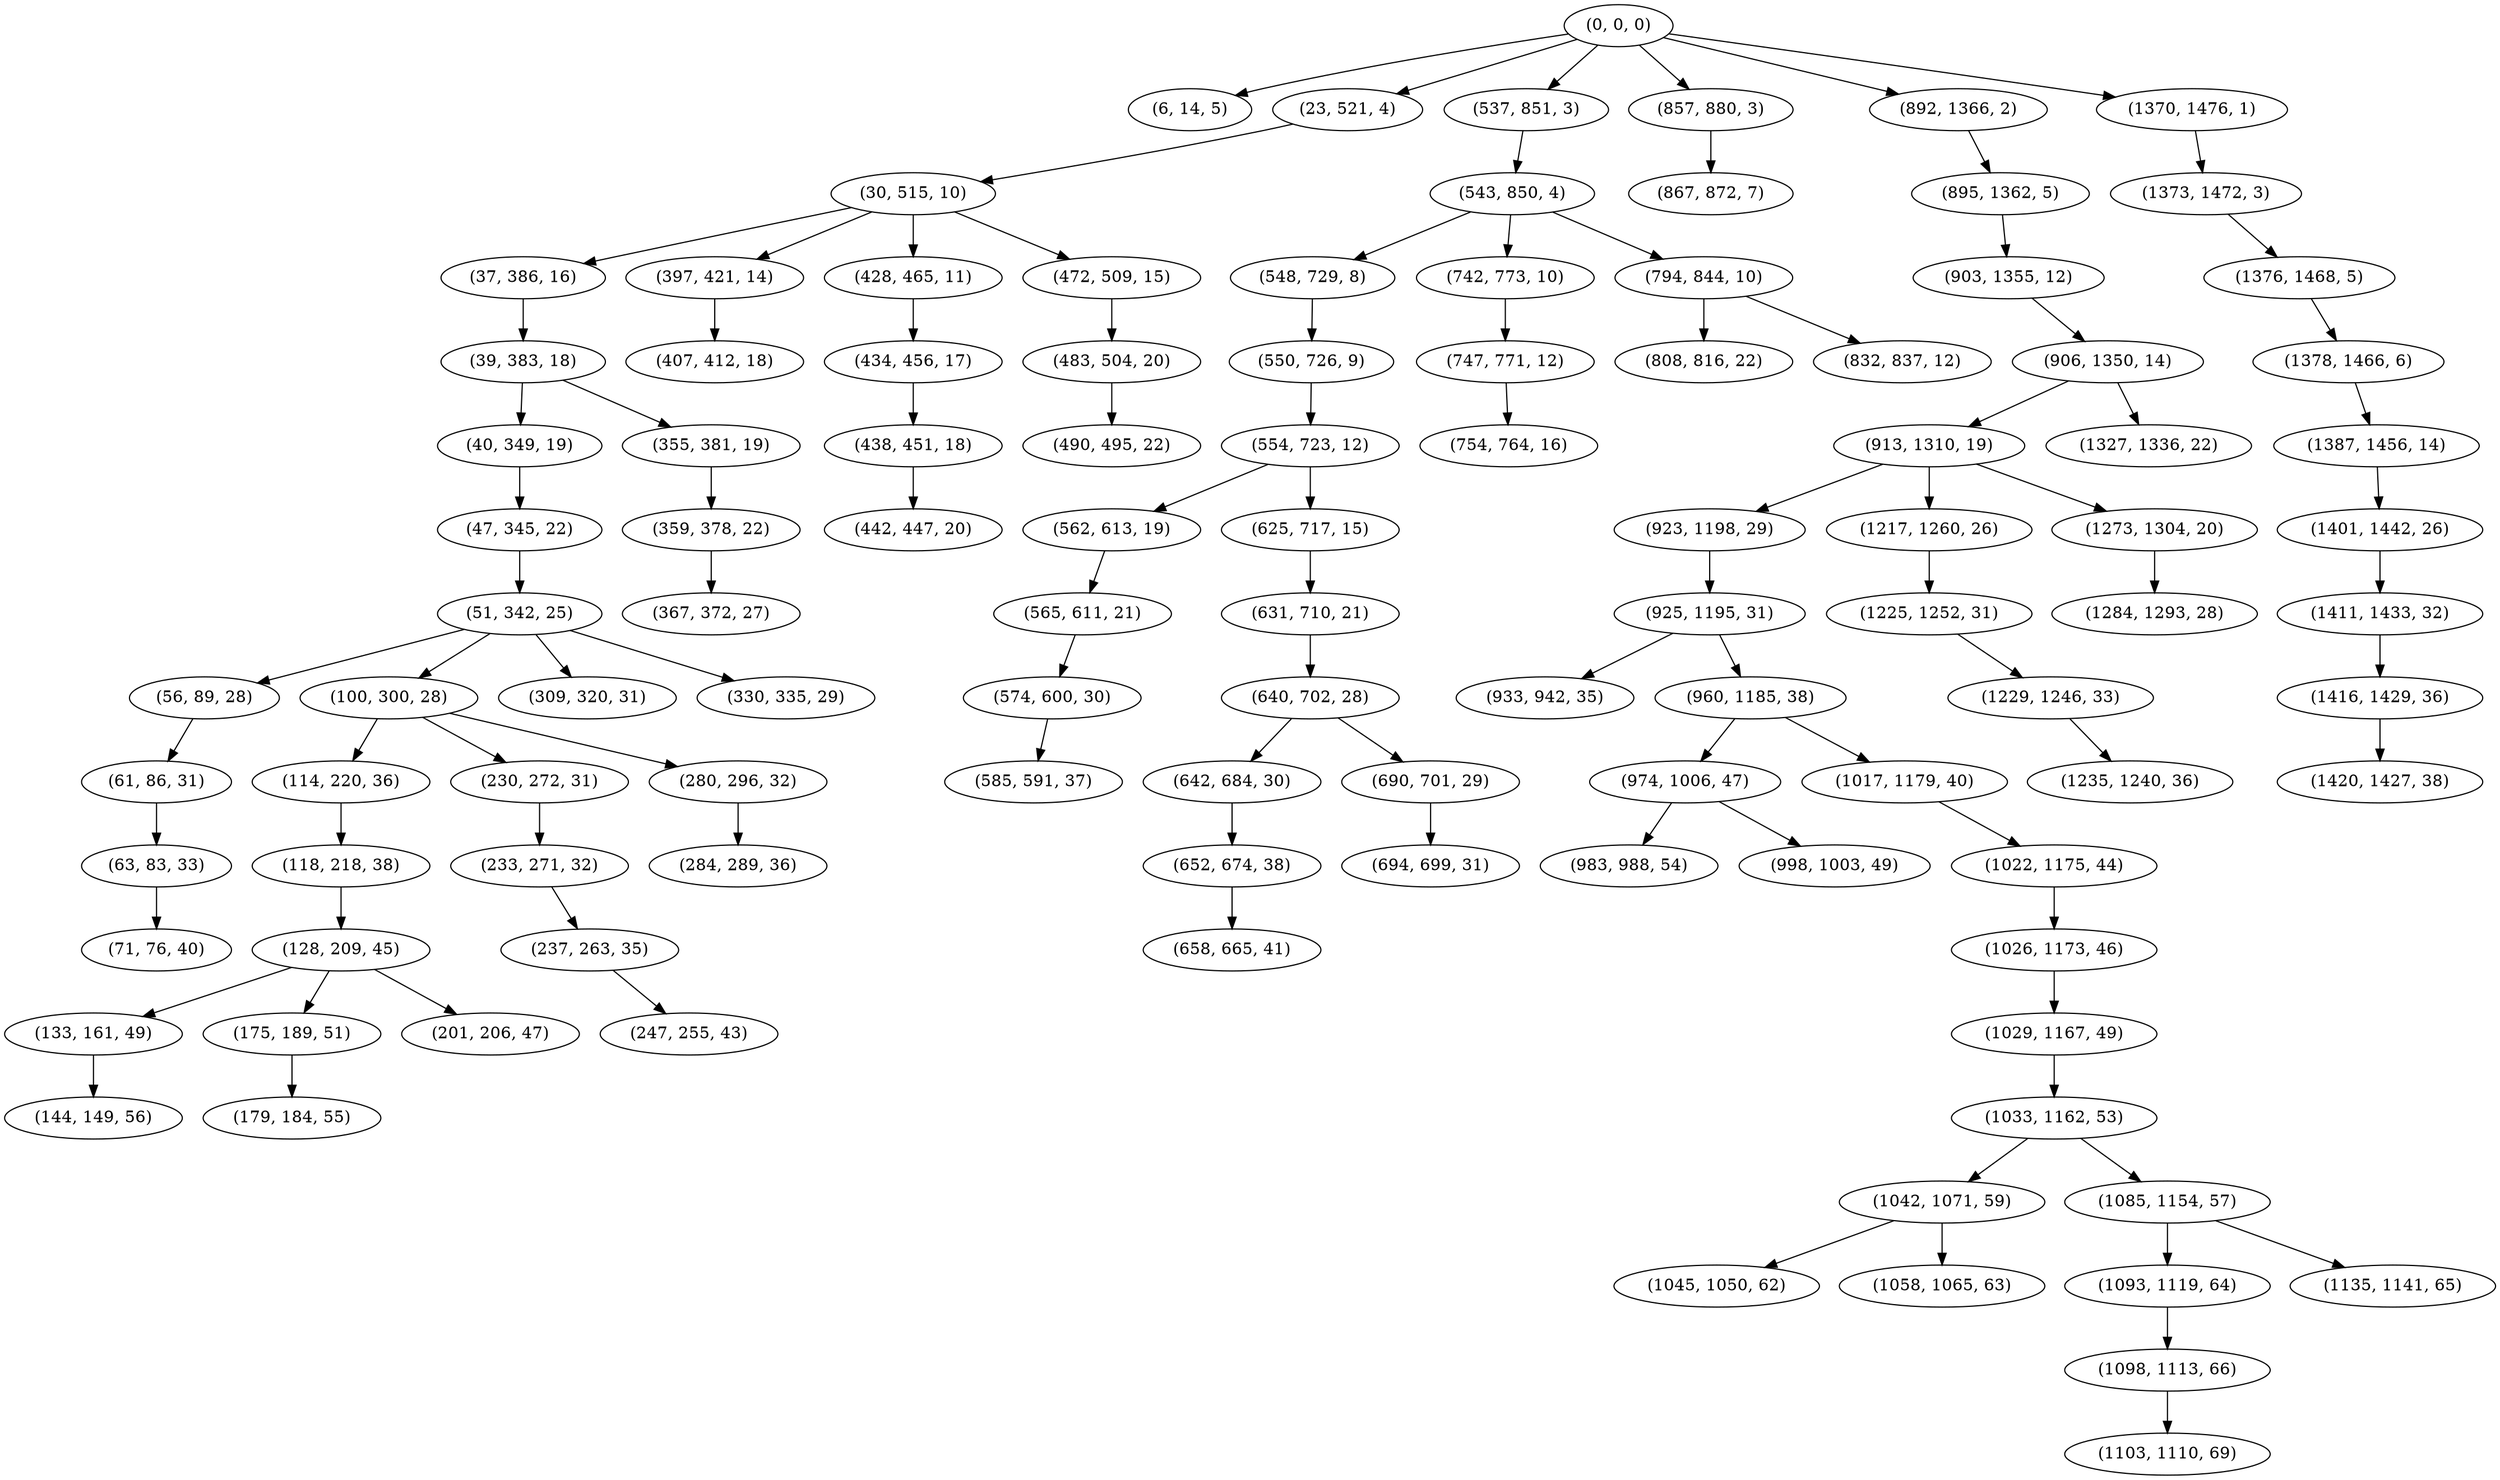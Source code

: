 digraph tree {
    "(0, 0, 0)";
    "(6, 14, 5)";
    "(23, 521, 4)";
    "(30, 515, 10)";
    "(37, 386, 16)";
    "(39, 383, 18)";
    "(40, 349, 19)";
    "(47, 345, 22)";
    "(51, 342, 25)";
    "(56, 89, 28)";
    "(61, 86, 31)";
    "(63, 83, 33)";
    "(71, 76, 40)";
    "(100, 300, 28)";
    "(114, 220, 36)";
    "(118, 218, 38)";
    "(128, 209, 45)";
    "(133, 161, 49)";
    "(144, 149, 56)";
    "(175, 189, 51)";
    "(179, 184, 55)";
    "(201, 206, 47)";
    "(230, 272, 31)";
    "(233, 271, 32)";
    "(237, 263, 35)";
    "(247, 255, 43)";
    "(280, 296, 32)";
    "(284, 289, 36)";
    "(309, 320, 31)";
    "(330, 335, 29)";
    "(355, 381, 19)";
    "(359, 378, 22)";
    "(367, 372, 27)";
    "(397, 421, 14)";
    "(407, 412, 18)";
    "(428, 465, 11)";
    "(434, 456, 17)";
    "(438, 451, 18)";
    "(442, 447, 20)";
    "(472, 509, 15)";
    "(483, 504, 20)";
    "(490, 495, 22)";
    "(537, 851, 3)";
    "(543, 850, 4)";
    "(548, 729, 8)";
    "(550, 726, 9)";
    "(554, 723, 12)";
    "(562, 613, 19)";
    "(565, 611, 21)";
    "(574, 600, 30)";
    "(585, 591, 37)";
    "(625, 717, 15)";
    "(631, 710, 21)";
    "(640, 702, 28)";
    "(642, 684, 30)";
    "(652, 674, 38)";
    "(658, 665, 41)";
    "(690, 701, 29)";
    "(694, 699, 31)";
    "(742, 773, 10)";
    "(747, 771, 12)";
    "(754, 764, 16)";
    "(794, 844, 10)";
    "(808, 816, 22)";
    "(832, 837, 12)";
    "(857, 880, 3)";
    "(867, 872, 7)";
    "(892, 1366, 2)";
    "(895, 1362, 5)";
    "(903, 1355, 12)";
    "(906, 1350, 14)";
    "(913, 1310, 19)";
    "(923, 1198, 29)";
    "(925, 1195, 31)";
    "(933, 942, 35)";
    "(960, 1185, 38)";
    "(974, 1006, 47)";
    "(983, 988, 54)";
    "(998, 1003, 49)";
    "(1017, 1179, 40)";
    "(1022, 1175, 44)";
    "(1026, 1173, 46)";
    "(1029, 1167, 49)";
    "(1033, 1162, 53)";
    "(1042, 1071, 59)";
    "(1045, 1050, 62)";
    "(1058, 1065, 63)";
    "(1085, 1154, 57)";
    "(1093, 1119, 64)";
    "(1098, 1113, 66)";
    "(1103, 1110, 69)";
    "(1135, 1141, 65)";
    "(1217, 1260, 26)";
    "(1225, 1252, 31)";
    "(1229, 1246, 33)";
    "(1235, 1240, 36)";
    "(1273, 1304, 20)";
    "(1284, 1293, 28)";
    "(1327, 1336, 22)";
    "(1370, 1476, 1)";
    "(1373, 1472, 3)";
    "(1376, 1468, 5)";
    "(1378, 1466, 6)";
    "(1387, 1456, 14)";
    "(1401, 1442, 26)";
    "(1411, 1433, 32)";
    "(1416, 1429, 36)";
    "(1420, 1427, 38)";
    "(0, 0, 0)" -> "(6, 14, 5)";
    "(0, 0, 0)" -> "(23, 521, 4)";
    "(0, 0, 0)" -> "(537, 851, 3)";
    "(0, 0, 0)" -> "(857, 880, 3)";
    "(0, 0, 0)" -> "(892, 1366, 2)";
    "(0, 0, 0)" -> "(1370, 1476, 1)";
    "(23, 521, 4)" -> "(30, 515, 10)";
    "(30, 515, 10)" -> "(37, 386, 16)";
    "(30, 515, 10)" -> "(397, 421, 14)";
    "(30, 515, 10)" -> "(428, 465, 11)";
    "(30, 515, 10)" -> "(472, 509, 15)";
    "(37, 386, 16)" -> "(39, 383, 18)";
    "(39, 383, 18)" -> "(40, 349, 19)";
    "(39, 383, 18)" -> "(355, 381, 19)";
    "(40, 349, 19)" -> "(47, 345, 22)";
    "(47, 345, 22)" -> "(51, 342, 25)";
    "(51, 342, 25)" -> "(56, 89, 28)";
    "(51, 342, 25)" -> "(100, 300, 28)";
    "(51, 342, 25)" -> "(309, 320, 31)";
    "(51, 342, 25)" -> "(330, 335, 29)";
    "(56, 89, 28)" -> "(61, 86, 31)";
    "(61, 86, 31)" -> "(63, 83, 33)";
    "(63, 83, 33)" -> "(71, 76, 40)";
    "(100, 300, 28)" -> "(114, 220, 36)";
    "(100, 300, 28)" -> "(230, 272, 31)";
    "(100, 300, 28)" -> "(280, 296, 32)";
    "(114, 220, 36)" -> "(118, 218, 38)";
    "(118, 218, 38)" -> "(128, 209, 45)";
    "(128, 209, 45)" -> "(133, 161, 49)";
    "(128, 209, 45)" -> "(175, 189, 51)";
    "(128, 209, 45)" -> "(201, 206, 47)";
    "(133, 161, 49)" -> "(144, 149, 56)";
    "(175, 189, 51)" -> "(179, 184, 55)";
    "(230, 272, 31)" -> "(233, 271, 32)";
    "(233, 271, 32)" -> "(237, 263, 35)";
    "(237, 263, 35)" -> "(247, 255, 43)";
    "(280, 296, 32)" -> "(284, 289, 36)";
    "(355, 381, 19)" -> "(359, 378, 22)";
    "(359, 378, 22)" -> "(367, 372, 27)";
    "(397, 421, 14)" -> "(407, 412, 18)";
    "(428, 465, 11)" -> "(434, 456, 17)";
    "(434, 456, 17)" -> "(438, 451, 18)";
    "(438, 451, 18)" -> "(442, 447, 20)";
    "(472, 509, 15)" -> "(483, 504, 20)";
    "(483, 504, 20)" -> "(490, 495, 22)";
    "(537, 851, 3)" -> "(543, 850, 4)";
    "(543, 850, 4)" -> "(548, 729, 8)";
    "(543, 850, 4)" -> "(742, 773, 10)";
    "(543, 850, 4)" -> "(794, 844, 10)";
    "(548, 729, 8)" -> "(550, 726, 9)";
    "(550, 726, 9)" -> "(554, 723, 12)";
    "(554, 723, 12)" -> "(562, 613, 19)";
    "(554, 723, 12)" -> "(625, 717, 15)";
    "(562, 613, 19)" -> "(565, 611, 21)";
    "(565, 611, 21)" -> "(574, 600, 30)";
    "(574, 600, 30)" -> "(585, 591, 37)";
    "(625, 717, 15)" -> "(631, 710, 21)";
    "(631, 710, 21)" -> "(640, 702, 28)";
    "(640, 702, 28)" -> "(642, 684, 30)";
    "(640, 702, 28)" -> "(690, 701, 29)";
    "(642, 684, 30)" -> "(652, 674, 38)";
    "(652, 674, 38)" -> "(658, 665, 41)";
    "(690, 701, 29)" -> "(694, 699, 31)";
    "(742, 773, 10)" -> "(747, 771, 12)";
    "(747, 771, 12)" -> "(754, 764, 16)";
    "(794, 844, 10)" -> "(808, 816, 22)";
    "(794, 844, 10)" -> "(832, 837, 12)";
    "(857, 880, 3)" -> "(867, 872, 7)";
    "(892, 1366, 2)" -> "(895, 1362, 5)";
    "(895, 1362, 5)" -> "(903, 1355, 12)";
    "(903, 1355, 12)" -> "(906, 1350, 14)";
    "(906, 1350, 14)" -> "(913, 1310, 19)";
    "(906, 1350, 14)" -> "(1327, 1336, 22)";
    "(913, 1310, 19)" -> "(923, 1198, 29)";
    "(913, 1310, 19)" -> "(1217, 1260, 26)";
    "(913, 1310, 19)" -> "(1273, 1304, 20)";
    "(923, 1198, 29)" -> "(925, 1195, 31)";
    "(925, 1195, 31)" -> "(933, 942, 35)";
    "(925, 1195, 31)" -> "(960, 1185, 38)";
    "(960, 1185, 38)" -> "(974, 1006, 47)";
    "(960, 1185, 38)" -> "(1017, 1179, 40)";
    "(974, 1006, 47)" -> "(983, 988, 54)";
    "(974, 1006, 47)" -> "(998, 1003, 49)";
    "(1017, 1179, 40)" -> "(1022, 1175, 44)";
    "(1022, 1175, 44)" -> "(1026, 1173, 46)";
    "(1026, 1173, 46)" -> "(1029, 1167, 49)";
    "(1029, 1167, 49)" -> "(1033, 1162, 53)";
    "(1033, 1162, 53)" -> "(1042, 1071, 59)";
    "(1033, 1162, 53)" -> "(1085, 1154, 57)";
    "(1042, 1071, 59)" -> "(1045, 1050, 62)";
    "(1042, 1071, 59)" -> "(1058, 1065, 63)";
    "(1085, 1154, 57)" -> "(1093, 1119, 64)";
    "(1085, 1154, 57)" -> "(1135, 1141, 65)";
    "(1093, 1119, 64)" -> "(1098, 1113, 66)";
    "(1098, 1113, 66)" -> "(1103, 1110, 69)";
    "(1217, 1260, 26)" -> "(1225, 1252, 31)";
    "(1225, 1252, 31)" -> "(1229, 1246, 33)";
    "(1229, 1246, 33)" -> "(1235, 1240, 36)";
    "(1273, 1304, 20)" -> "(1284, 1293, 28)";
    "(1370, 1476, 1)" -> "(1373, 1472, 3)";
    "(1373, 1472, 3)" -> "(1376, 1468, 5)";
    "(1376, 1468, 5)" -> "(1378, 1466, 6)";
    "(1378, 1466, 6)" -> "(1387, 1456, 14)";
    "(1387, 1456, 14)" -> "(1401, 1442, 26)";
    "(1401, 1442, 26)" -> "(1411, 1433, 32)";
    "(1411, 1433, 32)" -> "(1416, 1429, 36)";
    "(1416, 1429, 36)" -> "(1420, 1427, 38)";
}
